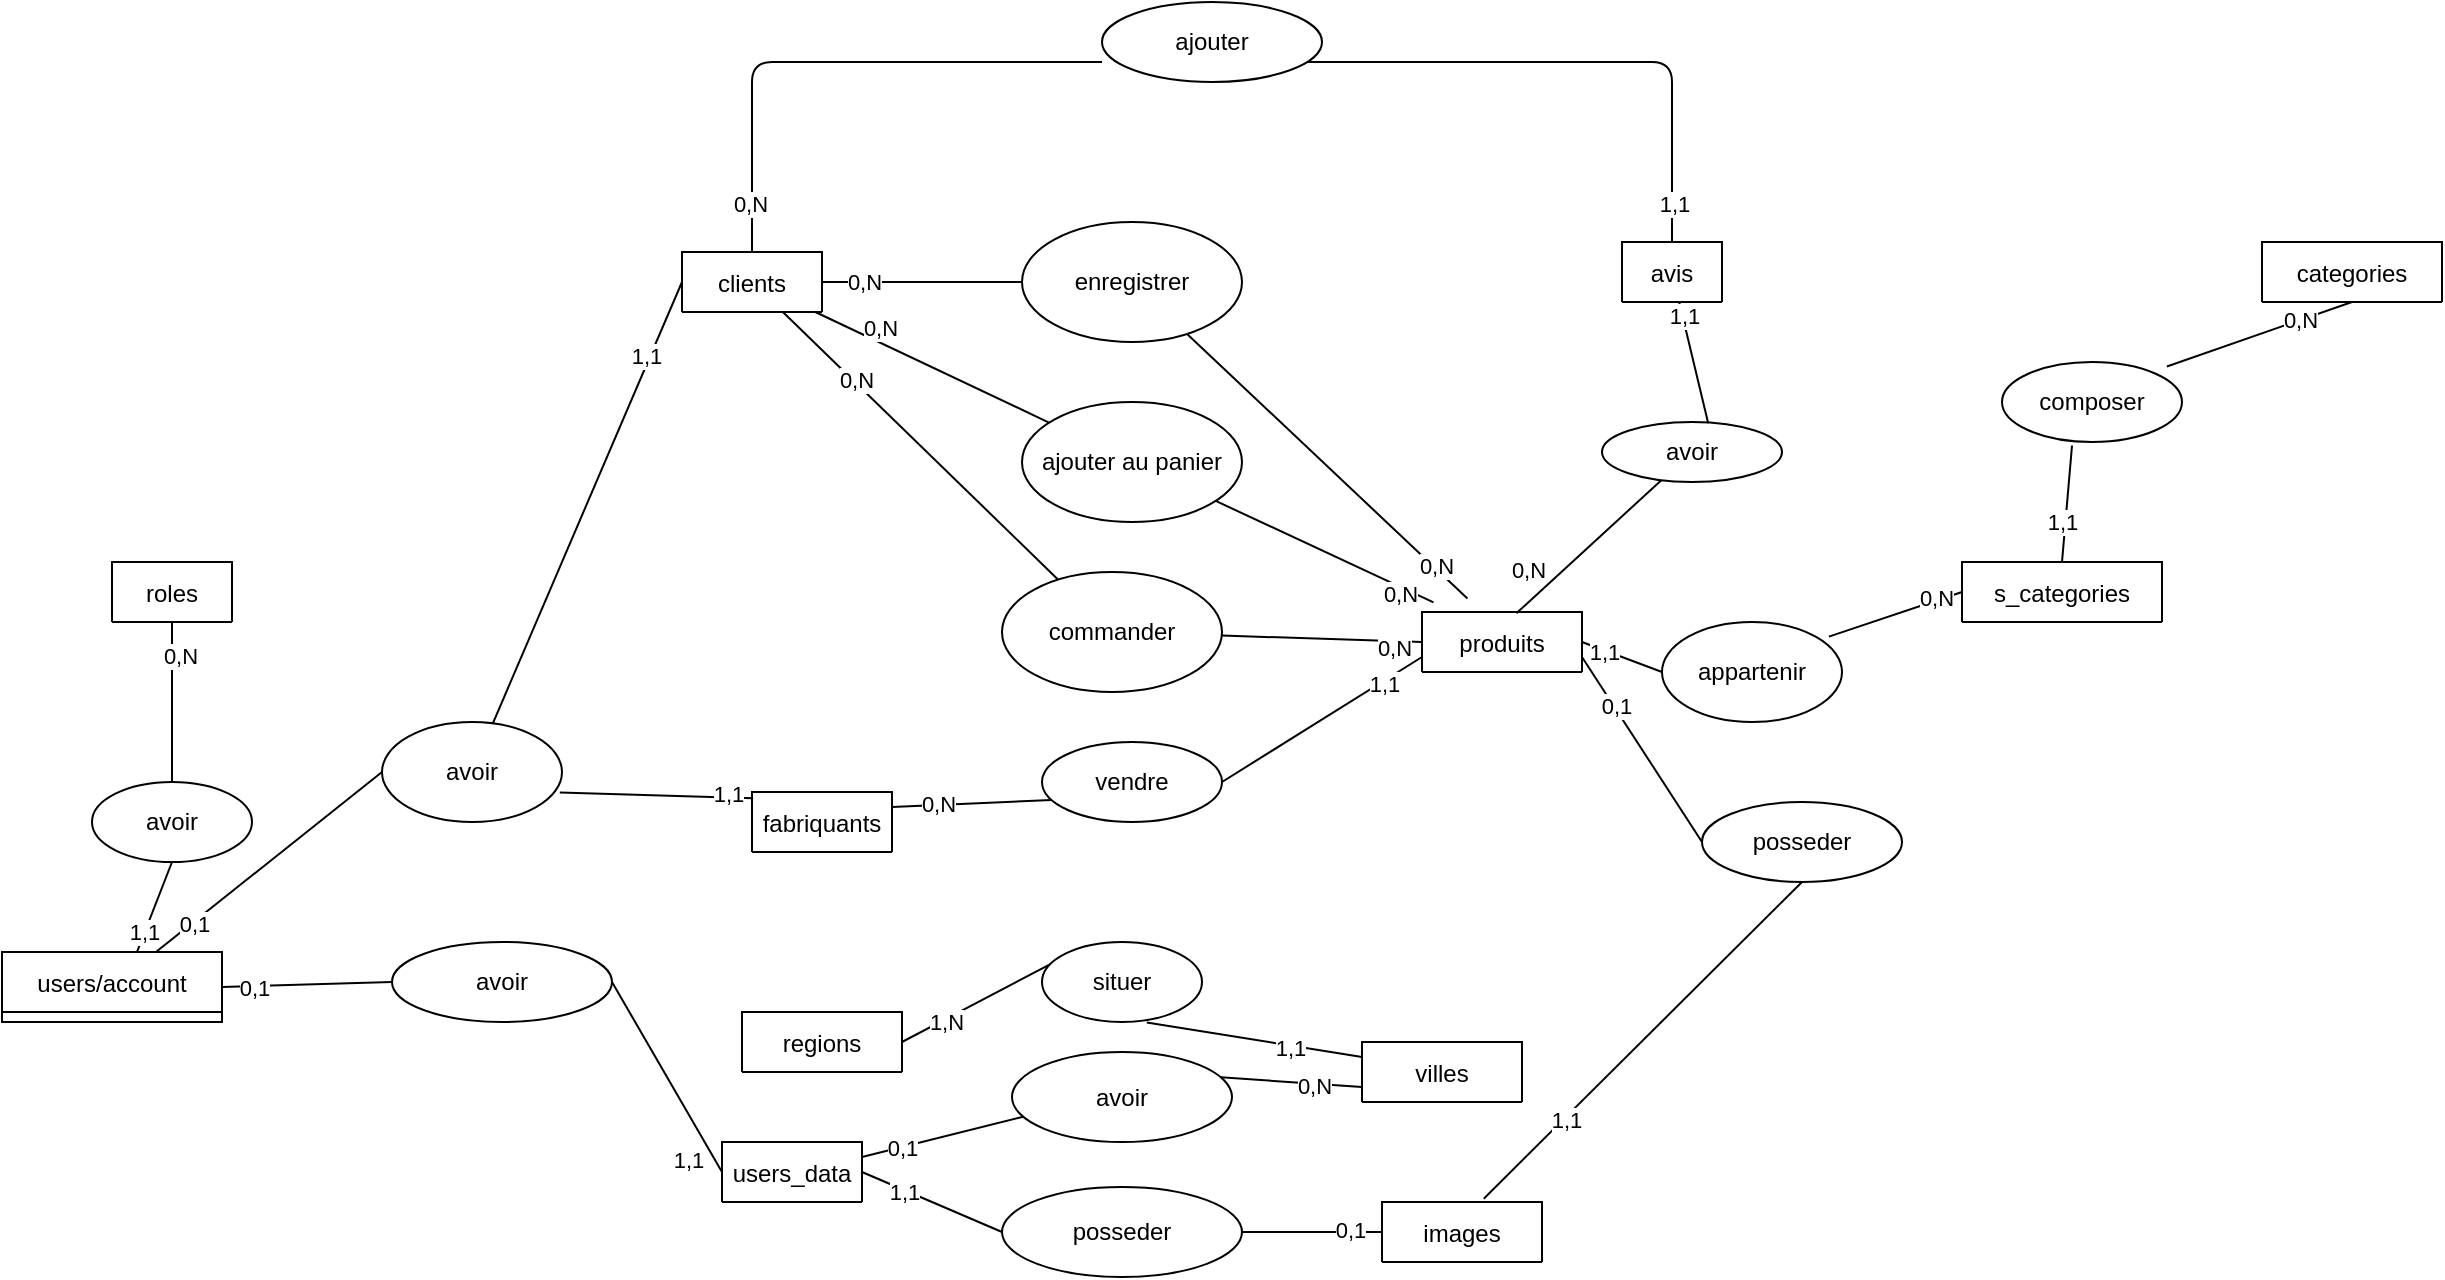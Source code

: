 <mxfile>
    <diagram id="R40bGpkNCyocevEqj5k3" name="Page-1">
        <mxGraphModel dx="642" dy="907" grid="1" gridSize="10" guides="1" tooltips="1" connect="1" arrows="1" fold="1" page="0" pageScale="1" pageWidth="827" pageHeight="1169" background="none" math="0" shadow="0">
            <root>
                <mxCell id="0"/>
                <mxCell id="1" parent="0"/>
                <mxCell id="2" value="produits" style="swimlane;fontStyle=0;childLayout=stackLayout;horizontal=1;startSize=30;horizontalStack=0;resizeParent=1;resizeParentMax=0;resizeLast=0;collapsible=1;marginBottom=0;" parent="1" vertex="1" collapsed="1">
                    <mxGeometry x="760" y="205" width="80" height="30" as="geometry">
                        <mxRectangle x="470" y="290" width="140" height="120" as="alternateBounds"/>
                    </mxGeometry>
                </mxCell>
                <mxCell id="3" value="id" style="text;strokeColor=none;fillColor=none;align=left;verticalAlign=middle;spacingLeft=4;spacingRight=4;overflow=hidden;points=[[0,0.5],[1,0.5]];portConstraint=eastwest;rotatable=0;" parent="2" vertex="1">
                    <mxGeometry y="30" width="80" height="30" as="geometry"/>
                </mxCell>
                <mxCell id="4" value="titre" style="text;strokeColor=none;fillColor=none;align=left;verticalAlign=middle;spacingLeft=4;spacingRight=4;overflow=hidden;points=[[0,0.5],[1,0.5]];portConstraint=eastwest;rotatable=0;" parent="2" vertex="1">
                    <mxGeometry y="60" width="80" height="30" as="geometry"/>
                </mxCell>
                <mxCell id="5" value="description" style="text;strokeColor=none;fillColor=none;align=left;verticalAlign=middle;spacingLeft=4;spacingRight=4;overflow=hidden;points=[[0,0.5],[1,0.5]];portConstraint=eastwest;rotatable=0;" parent="2" vertex="1">
                    <mxGeometry y="90" width="80" height="30" as="geometry"/>
                </mxCell>
                <mxCell id="10" value="categories" style="swimlane;fontStyle=0;childLayout=stackLayout;horizontal=1;startSize=30;horizontalStack=0;resizeParent=1;resizeParentMax=0;resizeLast=0;collapsible=1;marginBottom=0;" parent="1" vertex="1" collapsed="1">
                    <mxGeometry x="1180" y="20" width="90" height="30" as="geometry">
                        <mxRectangle x="687" y="330" width="140" height="120" as="alternateBounds"/>
                    </mxGeometry>
                </mxCell>
                <mxCell id="11" value="Item 1" style="text;strokeColor=none;fillColor=none;align=left;verticalAlign=middle;spacingLeft=4;spacingRight=4;overflow=hidden;points=[[0,0.5],[1,0.5]];portConstraint=eastwest;rotatable=0;" parent="10" vertex="1">
                    <mxGeometry y="30" width="90" height="30" as="geometry"/>
                </mxCell>
                <mxCell id="12" value="Item 2" style="text;strokeColor=none;fillColor=none;align=left;verticalAlign=middle;spacingLeft=4;spacingRight=4;overflow=hidden;points=[[0,0.5],[1,0.5]];portConstraint=eastwest;rotatable=0;" parent="10" vertex="1">
                    <mxGeometry y="60" width="90" height="30" as="geometry"/>
                </mxCell>
                <mxCell id="13" value="Item 3" style="text;strokeColor=none;fillColor=none;align=left;verticalAlign=middle;spacingLeft=4;spacingRight=4;overflow=hidden;points=[[0,0.5],[1,0.5]];portConstraint=eastwest;rotatable=0;" parent="10" vertex="1">
                    <mxGeometry y="90" width="90" height="30" as="geometry"/>
                </mxCell>
                <mxCell id="14" value="s_categories" style="swimlane;fontStyle=0;childLayout=stackLayout;horizontal=1;startSize=30;horizontalStack=0;resizeParent=1;resizeParentMax=0;resizeLast=0;collapsible=1;marginBottom=0;" parent="1" vertex="1" collapsed="1">
                    <mxGeometry x="1030" y="180" width="100" height="30" as="geometry">
                        <mxRectangle x="650" y="130" width="140" height="120" as="alternateBounds"/>
                    </mxGeometry>
                </mxCell>
                <mxCell id="15" value="Item 1" style="text;strokeColor=none;fillColor=none;align=left;verticalAlign=middle;spacingLeft=4;spacingRight=4;overflow=hidden;points=[[0,0.5],[1,0.5]];portConstraint=eastwest;rotatable=0;" parent="14" vertex="1">
                    <mxGeometry y="30" width="100" height="30" as="geometry"/>
                </mxCell>
                <mxCell id="16" value="Item 2" style="text;strokeColor=none;fillColor=none;align=left;verticalAlign=middle;spacingLeft=4;spacingRight=4;overflow=hidden;points=[[0,0.5],[1,0.5]];portConstraint=eastwest;rotatable=0;" parent="14" vertex="1">
                    <mxGeometry y="60" width="100" height="30" as="geometry"/>
                </mxCell>
                <mxCell id="17" value="Item 3" style="text;strokeColor=none;fillColor=none;align=left;verticalAlign=middle;spacingLeft=4;spacingRight=4;overflow=hidden;points=[[0,0.5],[1,0.5]];portConstraint=eastwest;rotatable=0;" parent="14" vertex="1">
                    <mxGeometry y="90" width="100" height="30" as="geometry"/>
                </mxCell>
                <mxCell id="18" value="clients" style="swimlane;fontStyle=0;childLayout=stackLayout;horizontal=1;startSize=30;horizontalStack=0;resizeParent=1;resizeParentMax=0;resizeLast=0;collapsible=1;marginBottom=0;" parent="1" vertex="1" collapsed="1">
                    <mxGeometry x="390" y="25" width="70" height="30" as="geometry">
                        <mxRectangle x="150" y="80" width="140" height="120" as="alternateBounds"/>
                    </mxGeometry>
                </mxCell>
                <mxCell id="19" value="id" style="text;strokeColor=none;fillColor=none;align=left;verticalAlign=middle;spacingLeft=4;spacingRight=4;overflow=hidden;points=[[0,0.5],[1,0.5]];portConstraint=eastwest;rotatable=0;" parent="18" vertex="1">
                    <mxGeometry y="30" width="70" height="30" as="geometry"/>
                </mxCell>
                <mxCell id="20" value="adresse_livraison" style="text;strokeColor=none;fillColor=none;align=left;verticalAlign=middle;spacingLeft=4;spacingRight=4;overflow=hidden;points=[[0,0.5],[1,0.5]];portConstraint=eastwest;rotatable=0;" parent="18" vertex="1">
                    <mxGeometry y="60" width="70" height="30" as="geometry"/>
                </mxCell>
                <mxCell id="21" value="Item 3" style="text;strokeColor=none;fillColor=none;align=left;verticalAlign=middle;spacingLeft=4;spacingRight=4;overflow=hidden;points=[[0,0.5],[1,0.5]];portConstraint=eastwest;rotatable=0;" parent="18" vertex="1">
                    <mxGeometry y="90" width="70" height="30" as="geometry"/>
                </mxCell>
                <mxCell id="26" value="avoir" style="ellipse;whiteSpace=wrap;html=1;" parent="1" vertex="1">
                    <mxGeometry x="850" y="110" width="90" height="30" as="geometry"/>
                </mxCell>
                <mxCell id="27" value="" style="endArrow=none;html=1;exitX=0.59;exitY=0.022;exitDx=0;exitDy=0;exitPerimeter=0;" parent="1" source="2" target="26" edge="1">
                    <mxGeometry width="50" height="50" relative="1" as="geometry">
                        <mxPoint x="632.6" y="362.64" as="sourcePoint"/>
                        <mxPoint x="839.73" y="260" as="targetPoint"/>
                    </mxGeometry>
                </mxCell>
                <mxCell id="28" value="0,N" style="edgeLabel;html=1;align=center;verticalAlign=middle;resizable=0;points=[];" parent="27" vertex="1" connectable="0">
                    <mxGeometry x="-0.7" y="-5" relative="1" as="geometry">
                        <mxPoint x="-9" y="-15" as="offset"/>
                    </mxGeometry>
                </mxCell>
                <mxCell id="30" value="commander" style="ellipse;whiteSpace=wrap;html=1;" parent="1" vertex="1">
                    <mxGeometry x="550" y="185" width="110" height="60" as="geometry"/>
                </mxCell>
                <mxCell id="31" value="" style="endArrow=none;html=1;entryX=0;entryY=0.5;entryDx=0;entryDy=0;" parent="1" source="30" target="2" edge="1">
                    <mxGeometry width="50" height="50" relative="1" as="geometry">
                        <mxPoint x="750" y="340" as="sourcePoint"/>
                        <mxPoint x="740" y="385" as="targetPoint"/>
                    </mxGeometry>
                </mxCell>
                <mxCell id="34" value="0,N" style="edgeLabel;html=1;align=center;verticalAlign=middle;resizable=0;points=[];" parent="31" vertex="1" connectable="0">
                    <mxGeometry x="0.717" y="-3" relative="1" as="geometry">
                        <mxPoint as="offset"/>
                    </mxGeometry>
                </mxCell>
                <mxCell id="32" value="" style="endArrow=none;html=1;" parent="1" source="30" target="18" edge="1">
                    <mxGeometry width="50" height="50" relative="1" as="geometry">
                        <mxPoint x="750" y="340" as="sourcePoint"/>
                        <mxPoint x="600" y="260" as="targetPoint"/>
                    </mxGeometry>
                </mxCell>
                <mxCell id="33" value="0,N" style="edgeLabel;html=1;align=center;verticalAlign=middle;resizable=0;points=[];" parent="32" vertex="1" connectable="0">
                    <mxGeometry x="0.55" relative="1" as="geometry">
                        <mxPoint x="5" y="4" as="offset"/>
                    </mxGeometry>
                </mxCell>
                <mxCell id="37" value="" style="endArrow=none;html=1;exitX=0.927;exitY=0.146;exitDx=0;exitDy=0;entryX=0;entryY=0.5;entryDx=0;entryDy=0;startArrow=none;exitPerimeter=0;" parent="1" source="38" target="14" edge="1">
                    <mxGeometry width="50" height="50" relative="1" as="geometry">
                        <mxPoint x="840" y="270" as="sourcePoint"/>
                        <mxPoint x="890" y="220" as="targetPoint"/>
                    </mxGeometry>
                </mxCell>
                <mxCell id="50" value="0,N" style="edgeLabel;html=1;align=center;verticalAlign=middle;resizable=0;points=[];" parent="37" vertex="1" connectable="0">
                    <mxGeometry x="0.623" y="1" relative="1" as="geometry">
                        <mxPoint as="offset"/>
                    </mxGeometry>
                </mxCell>
                <mxCell id="38" value="appartenir" style="ellipse;whiteSpace=wrap;html=1;" parent="1" vertex="1">
                    <mxGeometry x="880" y="210" width="90" height="50" as="geometry"/>
                </mxCell>
                <mxCell id="39" value="" style="endArrow=none;html=1;exitX=1;exitY=0.5;exitDx=0;exitDy=0;entryX=0;entryY=0.5;entryDx=0;entryDy=0;" parent="1" source="2" target="38" edge="1">
                    <mxGeometry width="50" height="50" relative="1" as="geometry">
                        <mxPoint x="830" y="385" as="sourcePoint"/>
                        <mxPoint x="980" y="215" as="targetPoint"/>
                    </mxGeometry>
                </mxCell>
                <mxCell id="49" value="1,1" style="edgeLabel;html=1;align=center;verticalAlign=middle;resizable=0;points=[];" parent="39" vertex="1" connectable="0">
                    <mxGeometry x="-0.464" y="-1" relative="1" as="geometry">
                        <mxPoint as="offset"/>
                    </mxGeometry>
                </mxCell>
                <mxCell id="40" value="" style="endArrow=none;html=1;entryX=0.5;entryY=0;entryDx=0;entryDy=0;exitX=0.389;exitY=1.044;exitDx=0;exitDy=0;startArrow=none;exitPerimeter=0;" parent="1" source="41" target="14" edge="1">
                    <mxGeometry width="50" height="50" relative="1" as="geometry">
                        <mxPoint x="1017" y="280" as="sourcePoint"/>
                        <mxPoint x="1067" y="230" as="targetPoint"/>
                    </mxGeometry>
                </mxCell>
                <mxCell id="162" value="1,1" style="edgeLabel;html=1;align=center;verticalAlign=middle;resizable=0;points=[];" vertex="1" connectable="0" parent="40">
                    <mxGeometry x="0.698" relative="1" as="geometry">
                        <mxPoint x="-1" y="-11" as="offset"/>
                    </mxGeometry>
                </mxCell>
                <mxCell id="41" value="composer" style="ellipse;whiteSpace=wrap;html=1;" parent="1" vertex="1">
                    <mxGeometry x="1050" y="80" width="90" height="40" as="geometry"/>
                </mxCell>
                <mxCell id="42" value="" style="endArrow=none;html=1;entryX=0.916;entryY=0.056;entryDx=0;entryDy=0;exitX=0.5;exitY=1;exitDx=0;exitDy=0;entryPerimeter=0;" parent="1" source="10" target="41" edge="1">
                    <mxGeometry width="50" height="50" relative="1" as="geometry">
                        <mxPoint x="1062" y="400" as="sourcePoint"/>
                        <mxPoint x="1030" y="230" as="targetPoint"/>
                    </mxGeometry>
                </mxCell>
                <mxCell id="163" value="0,N" style="edgeLabel;html=1;align=center;verticalAlign=middle;resizable=0;points=[];" vertex="1" connectable="0" parent="42">
                    <mxGeometry x="-0.431" relative="1" as="geometry">
                        <mxPoint as="offset"/>
                    </mxGeometry>
                </mxCell>
                <mxCell id="6" value="avis" style="swimlane;fontStyle=0;childLayout=stackLayout;horizontal=1;startSize=30;horizontalStack=0;resizeParent=1;resizeParentMax=0;resizeLast=0;collapsible=1;marginBottom=0;" parent="1" vertex="1" collapsed="1">
                    <mxGeometry x="860" y="20" width="50" height="30" as="geometry">
                        <mxRectangle x="570" width="140" height="120" as="alternateBounds"/>
                    </mxGeometry>
                </mxCell>
                <mxCell id="7" value="id" style="text;strokeColor=none;fillColor=none;align=left;verticalAlign=middle;spacingLeft=4;spacingRight=4;overflow=hidden;points=[[0,0.5],[1,0.5]];portConstraint=eastwest;rotatable=0;" parent="6" vertex="1">
                    <mxGeometry y="30" width="50" height="30" as="geometry"/>
                </mxCell>
                <mxCell id="8" value="titre" style="text;strokeColor=none;fillColor=none;align=left;verticalAlign=middle;spacingLeft=4;spacingRight=4;overflow=hidden;points=[[0,0.5],[1,0.5]];portConstraint=eastwest;rotatable=0;" parent="6" vertex="1">
                    <mxGeometry y="60" width="50" height="30" as="geometry"/>
                </mxCell>
                <mxCell id="9" value="description" style="text;strokeColor=none;fillColor=none;align=left;verticalAlign=middle;spacingLeft=4;spacingRight=4;overflow=hidden;points=[[0,0.5],[1,0.5]];portConstraint=eastwest;rotatable=0;" parent="6" vertex="1">
                    <mxGeometry y="90" width="50" height="30" as="geometry"/>
                </mxCell>
                <mxCell id="43" value="" style="endArrow=none;html=1;exitX=0.59;exitY=0.022;exitDx=0;exitDy=0;exitPerimeter=0;startArrow=none;" parent="1" source="26" target="6" edge="1">
                    <mxGeometry width="50" height="50" relative="1" as="geometry">
                        <mxPoint x="813.1" y="220.66" as="sourcePoint"/>
                        <mxPoint x="912.627" y="100" as="targetPoint"/>
                    </mxGeometry>
                </mxCell>
                <mxCell id="45" value="1,1&lt;br&gt;" style="edgeLabel;html=1;align=center;verticalAlign=middle;resizable=0;points=[];" parent="43" vertex="1" connectable="0">
                    <mxGeometry x="0.761" relative="1" as="geometry">
                        <mxPoint as="offset"/>
                    </mxGeometry>
                </mxCell>
                <mxCell id="51" value="images" style="swimlane;fontStyle=0;childLayout=stackLayout;horizontal=1;startSize=30;horizontalStack=0;resizeParent=1;resizeParentMax=0;resizeLast=0;collapsible=1;marginBottom=0;" parent="1" vertex="1" collapsed="1">
                    <mxGeometry x="740" y="500" width="80" height="30" as="geometry">
                        <mxRectangle x="920" y="300" width="140" height="120" as="alternateBounds"/>
                    </mxGeometry>
                </mxCell>
                <mxCell id="52" value="id" style="text;strokeColor=none;fillColor=none;align=left;verticalAlign=middle;spacingLeft=4;spacingRight=4;overflow=hidden;points=[[0,0.5],[1,0.5]];portConstraint=eastwest;rotatable=0;" parent="51" vertex="1">
                    <mxGeometry y="30" width="80" height="30" as="geometry"/>
                </mxCell>
                <mxCell id="53" value="titre" style="text;strokeColor=none;fillColor=none;align=left;verticalAlign=middle;spacingLeft=4;spacingRight=4;overflow=hidden;points=[[0,0.5],[1,0.5]];portConstraint=eastwest;rotatable=0;" parent="51" vertex="1">
                    <mxGeometry y="60" width="80" height="30" as="geometry"/>
                </mxCell>
                <mxCell id="54" value="chemin" style="text;strokeColor=none;fillColor=none;align=left;verticalAlign=middle;spacingLeft=4;spacingRight=4;overflow=hidden;points=[[0,0.5],[1,0.5]];portConstraint=eastwest;rotatable=0;" parent="51" vertex="1">
                    <mxGeometry y="90" width="80" height="30" as="geometry"/>
                </mxCell>
                <mxCell id="56" value="" style="endArrow=none;html=1;exitX=0.5;exitY=1;exitDx=0;exitDy=0;entryX=0.636;entryY=-0.055;entryDx=0;entryDy=0;entryPerimeter=0;startArrow=none;" parent="1" source="57" target="51" edge="1">
                    <mxGeometry width="50" height="50" relative="1" as="geometry">
                        <mxPoint x="900" y="330" as="sourcePoint"/>
                        <mxPoint x="950" y="280" as="targetPoint"/>
                    </mxGeometry>
                </mxCell>
                <mxCell id="60" value="1,1&lt;br&gt;" style="edgeLabel;html=1;align=center;verticalAlign=middle;resizable=0;points=[];" parent="56" vertex="1" connectable="0">
                    <mxGeometry x="0.494" y="1" relative="1" as="geometry">
                        <mxPoint as="offset"/>
                    </mxGeometry>
                </mxCell>
                <mxCell id="57" value="posseder" style="ellipse;whiteSpace=wrap;html=1;" parent="1" vertex="1">
                    <mxGeometry x="900" y="300" width="100" height="40" as="geometry"/>
                </mxCell>
                <mxCell id="58" value="" style="endArrow=none;html=1;entryX=0;entryY=0.5;entryDx=0;entryDy=0;exitX=1;exitY=0.75;exitDx=0;exitDy=0;" parent="1" source="2" target="57" edge="1">
                    <mxGeometry width="50" height="50" relative="1" as="geometry">
                        <mxPoint x="840" y="320" as="sourcePoint"/>
                        <mxPoint x="1045.76" y="320.28" as="targetPoint"/>
                    </mxGeometry>
                </mxCell>
                <mxCell id="59" value="0,1" style="edgeLabel;html=1;align=center;verticalAlign=middle;resizable=0;points=[];" parent="58" vertex="1" connectable="0">
                    <mxGeometry x="-0.484" relative="1" as="geometry">
                        <mxPoint x="1" as="offset"/>
                    </mxGeometry>
                </mxCell>
                <mxCell id="61" value="users_data" style="swimlane;fontStyle=0;childLayout=stackLayout;horizontal=1;startSize=30;horizontalStack=0;resizeParent=1;resizeParentMax=0;resizeLast=0;collapsible=1;marginBottom=0;" parent="1" vertex="1" collapsed="1">
                    <mxGeometry x="410" y="470" width="70" height="30" as="geometry">
                        <mxRectangle x="200" y="270" width="140" height="240" as="alternateBounds"/>
                    </mxGeometry>
                </mxCell>
                <mxCell id="62" value="id" style="text;strokeColor=none;fillColor=none;align=left;verticalAlign=middle;spacingLeft=4;spacingRight=4;overflow=hidden;points=[[0,0.5],[1,0.5]];portConstraint=eastwest;rotatable=0;" parent="61" vertex="1">
                    <mxGeometry y="30" width="70" height="30" as="geometry"/>
                </mxCell>
                <mxCell id="63" value="nom" style="text;strokeColor=none;fillColor=none;align=left;verticalAlign=middle;spacingLeft=4;spacingRight=4;overflow=hidden;points=[[0,0.5],[1,0.5]];portConstraint=eastwest;rotatable=0;" parent="61" vertex="1">
                    <mxGeometry y="60" width="70" height="30" as="geometry"/>
                </mxCell>
                <mxCell id="64" value="prenom" style="text;strokeColor=none;fillColor=none;align=left;verticalAlign=middle;spacingLeft=4;spacingRight=4;overflow=hidden;points=[[0,0.5],[1,0.5]];portConstraint=eastwest;rotatable=0;" parent="61" vertex="1">
                    <mxGeometry y="90" width="70" height="30" as="geometry"/>
                </mxCell>
                <mxCell id="66" value="genre" style="text;strokeColor=none;fillColor=none;align=left;verticalAlign=middle;spacingLeft=4;spacingRight=4;overflow=hidden;points=[[0,0.5],[1,0.5]];portConstraint=eastwest;rotatable=0;" parent="61" vertex="1">
                    <mxGeometry y="120" width="70" height="30" as="geometry"/>
                </mxCell>
                <mxCell id="67" value="tel" style="text;strokeColor=none;fillColor=none;align=left;verticalAlign=middle;spacingLeft=4;spacingRight=4;overflow=hidden;points=[[0,0.5],[1,0.5]];portConstraint=eastwest;rotatable=0;" parent="61" vertex="1">
                    <mxGeometry y="150" width="70" height="30" as="geometry"/>
                </mxCell>
                <mxCell id="68" value="dateNais" style="text;strokeColor=none;fillColor=none;align=left;verticalAlign=middle;spacingLeft=4;spacingRight=4;overflow=hidden;points=[[0,0.5],[1,0.5]];portConstraint=eastwest;rotatable=0;" parent="61" vertex="1">
                    <mxGeometry y="180" width="70" height="30" as="geometry"/>
                </mxCell>
                <mxCell id="69" value="adresse" style="text;strokeColor=none;fillColor=none;align=left;verticalAlign=middle;spacingLeft=4;spacingRight=4;overflow=hidden;points=[[0,0.5],[1,0.5]];portConstraint=eastwest;rotatable=0;" parent="61" vertex="1">
                    <mxGeometry y="210" width="70" height="30" as="geometry"/>
                </mxCell>
                <mxCell id="71" value="" style="endArrow=none;html=1;exitX=0.5;exitY=1;exitDx=0;exitDy=0;entryX=0.612;entryY=0.011;entryDx=0;entryDy=0;startArrow=none;entryPerimeter=0;" parent="1" source="72" target="78" edge="1">
                    <mxGeometry width="50" height="50" relative="1" as="geometry">
                        <mxPoint x="350" y="400" as="sourcePoint"/>
                        <mxPoint x="400" y="350" as="targetPoint"/>
                    </mxGeometry>
                </mxCell>
                <mxCell id="75" value="1,1" style="edgeLabel;html=1;align=center;verticalAlign=middle;resizable=0;points=[];" parent="71" vertex="1" connectable="0">
                    <mxGeometry x="0.55" y="-1" relative="1" as="geometry">
                        <mxPoint as="offset"/>
                    </mxGeometry>
                </mxCell>
                <mxCell id="72" value="avoir" style="ellipse;whiteSpace=wrap;html=1;" parent="1" vertex="1">
                    <mxGeometry x="95" y="290" width="80" height="40" as="geometry"/>
                </mxCell>
                <mxCell id="73" value="" style="endArrow=none;html=1;exitX=0;exitY=0.5;exitDx=0;exitDy=0;entryX=1;entryY=0.5;entryDx=0;entryDy=0;" parent="1" source="61" target="82" edge="1">
                    <mxGeometry width="50" height="50" relative="1" as="geometry">
                        <mxPoint x="590.0" y="480" as="sourcePoint"/>
                        <mxPoint x="455" y="485" as="targetPoint"/>
                        <Array as="points"/>
                    </mxGeometry>
                </mxCell>
                <mxCell id="74" value="1,1" style="edgeLabel;html=1;align=center;verticalAlign=middle;resizable=0;points=[];" parent="73" vertex="1" connectable="0">
                    <mxGeometry x="-0.781" relative="1" as="geometry">
                        <mxPoint x="-11" y="4" as="offset"/>
                    </mxGeometry>
                </mxCell>
                <mxCell id="78" value="users/account" style="swimlane;fontStyle=0;childLayout=stackLayout;horizontal=1;startSize=30;horizontalStack=0;resizeParent=1;resizeParentMax=0;resizeLast=0;collapsible=1;marginBottom=0;" parent="1" vertex="1" collapsed="1">
                    <mxGeometry x="50" y="375" width="110" height="35" as="geometry">
                        <mxRectangle x="100" y="330" width="140" height="120" as="alternateBounds"/>
                    </mxGeometry>
                </mxCell>
                <mxCell id="79" value="id" style="text;strokeColor=none;fillColor=none;align=left;verticalAlign=middle;spacingLeft=4;spacingRight=4;overflow=hidden;points=[[0,0.5],[1,0.5]];portConstraint=eastwest;rotatable=0;" parent="78" vertex="1">
                    <mxGeometry y="30" width="110" height="30" as="geometry"/>
                </mxCell>
                <mxCell id="80" value="email" style="text;strokeColor=none;fillColor=none;align=left;verticalAlign=middle;spacingLeft=4;spacingRight=4;overflow=hidden;points=[[0,0.5],[1,0.5]];portConstraint=eastwest;rotatable=0;" parent="78" vertex="1">
                    <mxGeometry y="60" width="110" height="30" as="geometry"/>
                </mxCell>
                <mxCell id="81" value="password" style="text;strokeColor=none;fillColor=none;align=left;verticalAlign=middle;spacingLeft=4;spacingRight=4;overflow=hidden;points=[[0,0.5],[1,0.5]];portConstraint=eastwest;rotatable=0;" parent="78" vertex="1">
                    <mxGeometry y="90" width="110" height="30" as="geometry"/>
                </mxCell>
                <mxCell id="82" value="avoir" style="ellipse;whiteSpace=wrap;html=1;fontStyle=0;startSize=30;" parent="1" vertex="1">
                    <mxGeometry x="245" y="370" width="110" height="40" as="geometry"/>
                </mxCell>
                <mxCell id="84" value="" style="endArrow=none;html=1;entryX=0;entryY=0.5;entryDx=0;entryDy=0;exitX=1;exitY=0.5;exitDx=0;exitDy=0;" parent="1" source="78" target="82" edge="1">
                    <mxGeometry width="50" height="50" relative="1" as="geometry">
                        <mxPoint x="270" y="390" as="sourcePoint"/>
                        <mxPoint x="410" y="370" as="targetPoint"/>
                    </mxGeometry>
                </mxCell>
                <mxCell id="94" value="0,1" style="edgeLabel;html=1;align=center;verticalAlign=middle;resizable=0;points=[];" parent="84" vertex="1" connectable="0">
                    <mxGeometry x="-0.641" y="-1" relative="1" as="geometry">
                        <mxPoint as="offset"/>
                    </mxGeometry>
                </mxCell>
                <mxCell id="96" value="" style="endArrow=none;html=1;entryX=0;entryY=0.5;entryDx=0;entryDy=0;startArrow=none;" parent="1" source="97" target="18" edge="1">
                    <mxGeometry width="50" height="50" relative="1" as="geometry">
                        <mxPoint x="160" y="370" as="sourcePoint"/>
                        <mxPoint x="370" y="270" as="targetPoint"/>
                    </mxGeometry>
                </mxCell>
                <mxCell id="164" value="1,1" style="edgeLabel;html=1;align=center;verticalAlign=middle;resizable=0;points=[];" vertex="1" connectable="0" parent="96">
                    <mxGeometry x="0.661" y="1" relative="1" as="geometry">
                        <mxPoint x="-1" as="offset"/>
                    </mxGeometry>
                </mxCell>
                <mxCell id="97" value="avoir" style="ellipse;whiteSpace=wrap;html=1;" parent="1" vertex="1">
                    <mxGeometry x="240" y="260" width="90" height="50" as="geometry"/>
                </mxCell>
                <mxCell id="98" value="" style="endArrow=none;html=1;entryX=0;entryY=0.5;entryDx=0;entryDy=0;" parent="1" source="78" target="97" edge="1">
                    <mxGeometry width="50" height="50" relative="1" as="geometry">
                        <mxPoint x="152.941" y="375" as="sourcePoint"/>
                        <mxPoint x="390" y="220" as="targetPoint"/>
                    </mxGeometry>
                </mxCell>
                <mxCell id="166" value="0,1" style="edgeLabel;html=1;align=center;verticalAlign=middle;resizable=0;points=[];" vertex="1" connectable="0" parent="98">
                    <mxGeometry x="-0.676" y="-1" relative="1" as="geometry">
                        <mxPoint as="offset"/>
                    </mxGeometry>
                </mxCell>
                <mxCell id="99" value="fabriquants" style="swimlane;fontStyle=0;childLayout=stackLayout;horizontal=1;startSize=30;horizontalStack=0;resizeParent=1;resizeParentMax=0;resizeLast=0;collapsible=1;marginBottom=0;" parent="1" vertex="1" collapsed="1">
                    <mxGeometry x="425" y="295" width="70" height="30" as="geometry">
                        <mxRectangle x="520" y="285" width="140" height="150" as="alternateBounds"/>
                    </mxGeometry>
                </mxCell>
                <mxCell id="100" value="id" style="text;strokeColor=none;fillColor=none;align=left;verticalAlign=middle;spacingLeft=4;spacingRight=4;overflow=hidden;points=[[0,0.5],[1,0.5]];portConstraint=eastwest;rotatable=0;" parent="99" vertex="1">
                    <mxGeometry y="30" width="70" height="30" as="geometry"/>
                </mxCell>
                <mxCell id="101" value="profession" style="text;strokeColor=none;fillColor=none;align=left;verticalAlign=middle;spacingLeft=4;spacingRight=4;overflow=hidden;points=[[0,0.5],[1,0.5]];portConstraint=eastwest;rotatable=0;" parent="99" vertex="1">
                    <mxGeometry y="60" width="70" height="30" as="geometry"/>
                </mxCell>
                <mxCell id="102" value="description" style="text;strokeColor=none;fillColor=none;align=left;verticalAlign=middle;spacingLeft=4;spacingRight=4;overflow=hidden;points=[[0,0.5],[1,0.5]];portConstraint=eastwest;rotatable=0;" parent="99" vertex="1">
                    <mxGeometry y="90" width="70" height="30" as="geometry"/>
                </mxCell>
                <mxCell id="104" value="domaine_activite" style="text;strokeColor=none;fillColor=none;align=left;verticalAlign=middle;spacingLeft=4;spacingRight=4;overflow=hidden;points=[[0,0.5],[1,0.5]];portConstraint=eastwest;rotatable=0;" parent="99" vertex="1">
                    <mxGeometry y="120" width="70" height="30" as="geometry"/>
                </mxCell>
                <mxCell id="105" value="" style="endArrow=none;html=1;exitX=0.988;exitY=0.704;exitDx=0;exitDy=0;exitPerimeter=0;entryX=0.008;entryY=0.105;entryDx=0;entryDy=0;entryPerimeter=0;" parent="1" source="97" target="99" edge="1">
                    <mxGeometry width="50" height="50" relative="1" as="geometry">
                        <mxPoint x="500" y="370" as="sourcePoint"/>
                        <mxPoint x="550" y="320" as="targetPoint"/>
                    </mxGeometry>
                </mxCell>
                <mxCell id="165" value="1,1" style="edgeLabel;html=1;align=center;verticalAlign=middle;resizable=0;points=[];" vertex="1" connectable="0" parent="105">
                    <mxGeometry x="0.726" y="2" relative="1" as="geometry">
                        <mxPoint as="offset"/>
                    </mxGeometry>
                </mxCell>
                <mxCell id="106" value="roles" style="swimlane;fontStyle=0;childLayout=stackLayout;horizontal=1;startSize=30;horizontalStack=0;resizeParent=1;resizeParentMax=0;resizeLast=0;collapsible=1;marginBottom=0;" parent="1" vertex="1" collapsed="1">
                    <mxGeometry x="105" y="180" width="60" height="30" as="geometry">
                        <mxRectangle x="440" y="340" width="120" height="120" as="alternateBounds"/>
                    </mxGeometry>
                </mxCell>
                <mxCell id="107" value="id" style="text;strokeColor=none;fillColor=none;align=left;verticalAlign=middle;spacingLeft=4;spacingRight=4;overflow=hidden;points=[[0,0.5],[1,0.5]];portConstraint=eastwest;rotatable=0;" parent="106" vertex="1">
                    <mxGeometry y="30" width="60" height="30" as="geometry"/>
                </mxCell>
                <mxCell id="108" value="titre" style="text;strokeColor=none;fillColor=none;align=left;verticalAlign=middle;spacingLeft=4;spacingRight=4;overflow=hidden;points=[[0,0.5],[1,0.5]];portConstraint=eastwest;rotatable=0;" parent="106" vertex="1">
                    <mxGeometry y="60" width="60" height="30" as="geometry"/>
                </mxCell>
                <mxCell id="109" value="description" style="text;strokeColor=none;fillColor=none;align=left;verticalAlign=middle;spacingLeft=4;spacingRight=4;overflow=hidden;points=[[0,0.5],[1,0.5]];portConstraint=eastwest;rotatable=0;" parent="106" vertex="1">
                    <mxGeometry y="90" width="60" height="30" as="geometry"/>
                </mxCell>
                <mxCell id="110" value="" style="endArrow=none;html=1;exitX=0.5;exitY=0;exitDx=0;exitDy=0;entryX=0.5;entryY=1;entryDx=0;entryDy=0;" parent="1" source="72" target="106" edge="1">
                    <mxGeometry width="50" height="50" relative="1" as="geometry">
                        <mxPoint x="-90" y="249.63" as="sourcePoint"/>
                        <mxPoint x="5" y="249.63" as="targetPoint"/>
                    </mxGeometry>
                </mxCell>
                <mxCell id="111" value="0,N" style="edgeLabel;html=1;align=center;verticalAlign=middle;resizable=0;points=[];" parent="110" vertex="1" connectable="0">
                    <mxGeometry x="0.487" y="-4" relative="1" as="geometry">
                        <mxPoint y="-4" as="offset"/>
                    </mxGeometry>
                </mxCell>
                <mxCell id="112" value="" style="endArrow=none;html=1;exitX=1;exitY=0.5;exitDx=0;exitDy=0;entryX=0;entryY=0.5;entryDx=0;entryDy=0;startArrow=none;" parent="1" source="113" target="51" edge="1">
                    <mxGeometry width="50" height="50" relative="1" as="geometry">
                        <mxPoint x="610" y="390" as="sourcePoint"/>
                        <mxPoint x="660" y="340" as="targetPoint"/>
                    </mxGeometry>
                </mxCell>
                <mxCell id="116" value="0,1" style="edgeLabel;html=1;align=center;verticalAlign=middle;resizable=0;points=[];" parent="112" vertex="1" connectable="0">
                    <mxGeometry x="0.536" y="1" relative="1" as="geometry">
                        <mxPoint as="offset"/>
                    </mxGeometry>
                </mxCell>
                <mxCell id="113" value="posseder" style="ellipse;whiteSpace=wrap;html=1;" parent="1" vertex="1">
                    <mxGeometry x="550" y="492.5" width="120" height="45" as="geometry"/>
                </mxCell>
                <mxCell id="114" value="" style="endArrow=none;html=1;exitX=1;exitY=0.5;exitDx=0;exitDy=0;entryX=0;entryY=0.5;entryDx=0;entryDy=0;" parent="1" source="61" target="113" edge="1">
                    <mxGeometry width="50" height="50" relative="1" as="geometry">
                        <mxPoint x="510" y="390" as="sourcePoint"/>
                        <mxPoint x="750" y="465" as="targetPoint"/>
                    </mxGeometry>
                </mxCell>
                <mxCell id="115" value="1,1" style="edgeLabel;html=1;align=center;verticalAlign=middle;resizable=0;points=[];" parent="114" vertex="1" connectable="0">
                    <mxGeometry x="-0.378" y="-1" relative="1" as="geometry">
                        <mxPoint as="offset"/>
                    </mxGeometry>
                </mxCell>
                <mxCell id="118" value="villes" style="swimlane;fontStyle=0;childLayout=stackLayout;horizontal=1;startSize=30;horizontalStack=0;resizeParent=1;resizeParentMax=0;resizeLast=0;collapsible=1;marginBottom=0;" parent="1" vertex="1" collapsed="1">
                    <mxGeometry x="730" y="420" width="80" height="30" as="geometry">
                        <mxRectangle x="920" y="300" width="140" height="120" as="alternateBounds"/>
                    </mxGeometry>
                </mxCell>
                <mxCell id="119" value="id" style="text;strokeColor=none;fillColor=none;align=left;verticalAlign=middle;spacingLeft=4;spacingRight=4;overflow=hidden;points=[[0,0.5],[1,0.5]];portConstraint=eastwest;rotatable=0;" parent="118" vertex="1">
                    <mxGeometry y="30" width="80" height="30" as="geometry"/>
                </mxCell>
                <mxCell id="120" value="titre" style="text;strokeColor=none;fillColor=none;align=left;verticalAlign=middle;spacingLeft=4;spacingRight=4;overflow=hidden;points=[[0,0.5],[1,0.5]];portConstraint=eastwest;rotatable=0;" parent="118" vertex="1">
                    <mxGeometry y="60" width="80" height="30" as="geometry"/>
                </mxCell>
                <mxCell id="121" value="chemin" style="text;strokeColor=none;fillColor=none;align=left;verticalAlign=middle;spacingLeft=4;spacingRight=4;overflow=hidden;points=[[0,0.5],[1,0.5]];portConstraint=eastwest;rotatable=0;" parent="118" vertex="1">
                    <mxGeometry y="90" width="80" height="30" as="geometry"/>
                </mxCell>
                <mxCell id="123" value="regions" style="swimlane;fontStyle=0;childLayout=stackLayout;horizontal=1;startSize=30;horizontalStack=0;resizeParent=1;resizeParentMax=0;resizeLast=0;collapsible=1;marginBottom=0;" parent="1" vertex="1" collapsed="1">
                    <mxGeometry x="420" y="405" width="80" height="30" as="geometry">
                        <mxRectangle x="920" y="300" width="140" height="120" as="alternateBounds"/>
                    </mxGeometry>
                </mxCell>
                <mxCell id="124" value="id" style="text;strokeColor=none;fillColor=none;align=left;verticalAlign=middle;spacingLeft=4;spacingRight=4;overflow=hidden;points=[[0,0.5],[1,0.5]];portConstraint=eastwest;rotatable=0;" parent="123" vertex="1">
                    <mxGeometry y="30" width="80" height="30" as="geometry"/>
                </mxCell>
                <mxCell id="125" value="titre" style="text;strokeColor=none;fillColor=none;align=left;verticalAlign=middle;spacingLeft=4;spacingRight=4;overflow=hidden;points=[[0,0.5],[1,0.5]];portConstraint=eastwest;rotatable=0;" parent="123" vertex="1">
                    <mxGeometry y="60" width="80" height="30" as="geometry"/>
                </mxCell>
                <mxCell id="126" value="chemin" style="text;strokeColor=none;fillColor=none;align=left;verticalAlign=middle;spacingLeft=4;spacingRight=4;overflow=hidden;points=[[0,0.5],[1,0.5]];portConstraint=eastwest;rotatable=0;" parent="123" vertex="1">
                    <mxGeometry y="90" width="80" height="30" as="geometry"/>
                </mxCell>
                <mxCell id="128" value="" style="endArrow=none;html=1;exitX=0;exitY=0.25;exitDx=0;exitDy=0;entryX=1;entryY=0.5;entryDx=0;entryDy=0;startArrow=none;" parent="1" source="134" target="123" edge="1">
                    <mxGeometry width="50" height="50" relative="1" as="geometry">
                        <mxPoint x="740" y="380" as="sourcePoint"/>
                        <mxPoint x="790" y="330" as="targetPoint"/>
                    </mxGeometry>
                </mxCell>
                <mxCell id="136" value="1,N" style="edgeLabel;html=1;align=center;verticalAlign=middle;resizable=0;points=[];" parent="128" vertex="1" connectable="0">
                    <mxGeometry x="0.418" y="1" relative="1" as="geometry">
                        <mxPoint as="offset"/>
                    </mxGeometry>
                </mxCell>
                <mxCell id="134" value="situer" style="ellipse;whiteSpace=wrap;html=1;" parent="1" vertex="1">
                    <mxGeometry x="570" y="370" width="80" height="40" as="geometry"/>
                </mxCell>
                <mxCell id="135" value="" style="endArrow=none;html=1;exitX=0;exitY=0.25;exitDx=0;exitDy=0;entryX=0.655;entryY=1.006;entryDx=0;entryDy=0;entryPerimeter=0;" parent="1" source="118" target="134" edge="1">
                    <mxGeometry width="50" height="50" relative="1" as="geometry">
                        <mxPoint x="730" y="377.5" as="sourcePoint"/>
                        <mxPoint x="632.4" y="325.18" as="targetPoint"/>
                    </mxGeometry>
                </mxCell>
                <mxCell id="137" value="1,1" style="edgeLabel;html=1;align=center;verticalAlign=middle;resizable=0;points=[];" parent="135" vertex="1" connectable="0">
                    <mxGeometry x="-0.332" y="1" relative="1" as="geometry">
                        <mxPoint as="offset"/>
                    </mxGeometry>
                </mxCell>
                <mxCell id="140" value="" style="endArrow=none;html=1;exitX=1;exitY=0.25;exitDx=0;exitDy=0;entryX=0;entryY=0.75;entryDx=0;entryDy=0;startArrow=none;" parent="1" source="141" target="118" edge="1">
                    <mxGeometry width="50" height="50" relative="1" as="geometry">
                        <mxPoint x="630" y="460" as="sourcePoint"/>
                        <mxPoint x="680" y="410" as="targetPoint"/>
                    </mxGeometry>
                </mxCell>
                <mxCell id="145" value="0,N" style="edgeLabel;html=1;align=center;verticalAlign=middle;resizable=0;points=[];" parent="140" vertex="1" connectable="0">
                    <mxGeometry x="0.309" y="-1" relative="1" as="geometry">
                        <mxPoint as="offset"/>
                    </mxGeometry>
                </mxCell>
                <mxCell id="141" value="avoir" style="ellipse;whiteSpace=wrap;html=1;" parent="1" vertex="1">
                    <mxGeometry x="555" y="425" width="110" height="45" as="geometry"/>
                </mxCell>
                <mxCell id="143" value="" style="endArrow=none;html=1;exitX=1;exitY=0.25;exitDx=0;exitDy=0;entryX=0;entryY=0.75;entryDx=0;entryDy=0;" parent="1" source="61" target="141" edge="1">
                    <mxGeometry width="50" height="50" relative="1" as="geometry">
                        <mxPoint x="510.0" y="382.5" as="sourcePoint"/>
                        <mxPoint x="730" y="392.5" as="targetPoint"/>
                    </mxGeometry>
                </mxCell>
                <mxCell id="144" value="0,1" style="edgeLabel;html=1;align=center;verticalAlign=middle;resizable=0;points=[];" parent="143" vertex="1" connectable="0">
                    <mxGeometry x="-0.514" relative="1" as="geometry">
                        <mxPoint as="offset"/>
                    </mxGeometry>
                </mxCell>
                <mxCell id="146" value="" style="endArrow=none;html=1;exitX=1;exitY=0.5;exitDx=0;exitDy=0;entryX=0;entryY=0.75;entryDx=0;entryDy=0;startArrow=none;" parent="1" source="147" target="2" edge="1">
                    <mxGeometry width="50" height="50" relative="1" as="geometry">
                        <mxPoint x="560" y="290" as="sourcePoint"/>
                        <mxPoint x="610" y="240" as="targetPoint"/>
                    </mxGeometry>
                </mxCell>
                <mxCell id="149" value="1,1" style="edgeLabel;html=1;align=center;verticalAlign=middle;resizable=0;points=[];" parent="146" vertex="1" connectable="0">
                    <mxGeometry x="0.605" y="-1" relative="1" as="geometry">
                        <mxPoint as="offset"/>
                    </mxGeometry>
                </mxCell>
                <mxCell id="147" value="vendre" style="ellipse;whiteSpace=wrap;html=1;" parent="1" vertex="1">
                    <mxGeometry x="570" y="270" width="90" height="40" as="geometry"/>
                </mxCell>
                <mxCell id="148" value="" style="endArrow=none;html=1;exitX=1;exitY=0.25;exitDx=0;exitDy=0;entryX=0;entryY=0.75;entryDx=0;entryDy=0;" parent="1" source="99" target="147" edge="1">
                    <mxGeometry width="50" height="50" relative="1" as="geometry">
                        <mxPoint x="530" y="307.5" as="sourcePoint"/>
                        <mxPoint x="760" y="322.5" as="targetPoint"/>
                    </mxGeometry>
                </mxCell>
                <mxCell id="150" value="0,N" style="edgeLabel;html=1;align=center;verticalAlign=middle;resizable=0;points=[];" parent="148" vertex="1" connectable="0">
                    <mxGeometry x="-0.603" relative="1" as="geometry">
                        <mxPoint x="7" y="-1" as="offset"/>
                    </mxGeometry>
                </mxCell>
                <mxCell id="152" value="ajouter au panier" style="ellipse;whiteSpace=wrap;html=1;" parent="1" vertex="1">
                    <mxGeometry x="560" y="100" width="110" height="60" as="geometry"/>
                </mxCell>
                <mxCell id="153" value="" style="endArrow=none;html=1;entryX=0.072;entryY=-0.161;entryDx=0;entryDy=0;entryPerimeter=0;" parent="1" source="152" target="2" edge="1">
                    <mxGeometry width="50" height="50" relative="1" as="geometry">
                        <mxPoint x="760" y="255" as="sourcePoint"/>
                        <mxPoint x="770" y="210" as="targetPoint"/>
                    </mxGeometry>
                </mxCell>
                <mxCell id="154" value="0,N" style="edgeLabel;html=1;align=center;verticalAlign=middle;resizable=0;points=[];" parent="153" vertex="1" connectable="0">
                    <mxGeometry x="0.717" y="-3" relative="1" as="geometry">
                        <mxPoint as="offset"/>
                    </mxGeometry>
                </mxCell>
                <mxCell id="155" value="" style="endArrow=none;html=1;" parent="1" source="152" target="18" edge="1">
                    <mxGeometry width="50" height="50" relative="1" as="geometry">
                        <mxPoint x="760" y="255" as="sourcePoint"/>
                        <mxPoint x="470" y="138.5" as="targetPoint"/>
                    </mxGeometry>
                </mxCell>
                <mxCell id="156" value="0,N" style="edgeLabel;html=1;align=center;verticalAlign=middle;resizable=0;points=[];" parent="155" vertex="1" connectable="0">
                    <mxGeometry x="0.55" relative="1" as="geometry">
                        <mxPoint x="6" y="-5" as="offset"/>
                    </mxGeometry>
                </mxCell>
                <mxCell id="157" value="enregistrer" style="ellipse;whiteSpace=wrap;html=1;" parent="1" vertex="1">
                    <mxGeometry x="560" y="10" width="110" height="60" as="geometry"/>
                </mxCell>
                <mxCell id="158" value="" style="endArrow=none;html=1;entryX=0.284;entryY=-0.225;entryDx=0;entryDy=0;entryPerimeter=0;" parent="1" source="157" target="2" edge="1">
                    <mxGeometry width="50" height="50" relative="1" as="geometry">
                        <mxPoint x="760" y="165" as="sourcePoint"/>
                        <mxPoint x="770" y="120" as="targetPoint"/>
                    </mxGeometry>
                </mxCell>
                <mxCell id="159" value="0,N" style="edgeLabel;html=1;align=center;verticalAlign=middle;resizable=0;points=[];" parent="158" vertex="1" connectable="0">
                    <mxGeometry x="0.717" y="-3" relative="1" as="geometry">
                        <mxPoint x="6" as="offset"/>
                    </mxGeometry>
                </mxCell>
                <mxCell id="160" value="" style="endArrow=none;html=1;entryX=1;entryY=0.5;entryDx=0;entryDy=0;" parent="1" source="157" target="18" edge="1">
                    <mxGeometry width="50" height="50" relative="1" as="geometry">
                        <mxPoint x="760" y="165" as="sourcePoint"/>
                        <mxPoint x="470" y="48.5" as="targetPoint"/>
                    </mxGeometry>
                </mxCell>
                <mxCell id="161" value="0,N" style="edgeLabel;html=1;align=center;verticalAlign=middle;resizable=0;points=[];" parent="160" vertex="1" connectable="0">
                    <mxGeometry x="0.55" relative="1" as="geometry">
                        <mxPoint x="-2" as="offset"/>
                    </mxGeometry>
                </mxCell>
                <mxCell id="169" value="" style="endArrow=none;html=1;exitX=0.5;exitY=0;exitDx=0;exitDy=0;entryX=0.5;entryY=0;entryDx=0;entryDy=0;startArrow=none;" edge="1" parent="1" source="170" target="6">
                    <mxGeometry width="50" height="50" relative="1" as="geometry">
                        <mxPoint x="450" as="sourcePoint"/>
                        <mxPoint x="500" y="-50" as="targetPoint"/>
                        <Array as="points">
                            <mxPoint x="660" y="-70"/>
                            <mxPoint x="885" y="-70"/>
                        </Array>
                    </mxGeometry>
                </mxCell>
                <mxCell id="173" value="1,1" style="edgeLabel;html=1;align=center;verticalAlign=middle;resizable=0;points=[];" vertex="1" connectable="0" parent="169">
                    <mxGeometry x="0.887" y="1" relative="1" as="geometry">
                        <mxPoint as="offset"/>
                    </mxGeometry>
                </mxCell>
                <mxCell id="170" value="ajouter" style="ellipse;whiteSpace=wrap;html=1;" vertex="1" parent="1">
                    <mxGeometry x="600" y="-100" width="110" height="40" as="geometry"/>
                </mxCell>
                <mxCell id="171" value="" style="endArrow=none;html=1;exitX=0.5;exitY=0;exitDx=0;exitDy=0;" edge="1" parent="1" source="18">
                    <mxGeometry width="50" height="50" relative="1" as="geometry">
                        <mxPoint x="425" y="30" as="sourcePoint"/>
                        <mxPoint x="600" y="-70" as="targetPoint"/>
                        <Array as="points">
                            <mxPoint x="425" y="-70"/>
                        </Array>
                    </mxGeometry>
                </mxCell>
                <mxCell id="172" value="0,N" style="edgeLabel;html=1;align=center;verticalAlign=middle;resizable=0;points=[];" vertex="1" connectable="0" parent="171">
                    <mxGeometry x="-0.818" y="1" relative="1" as="geometry">
                        <mxPoint as="offset"/>
                    </mxGeometry>
                </mxCell>
            </root>
        </mxGraphModel>
    </diagram>
</mxfile>